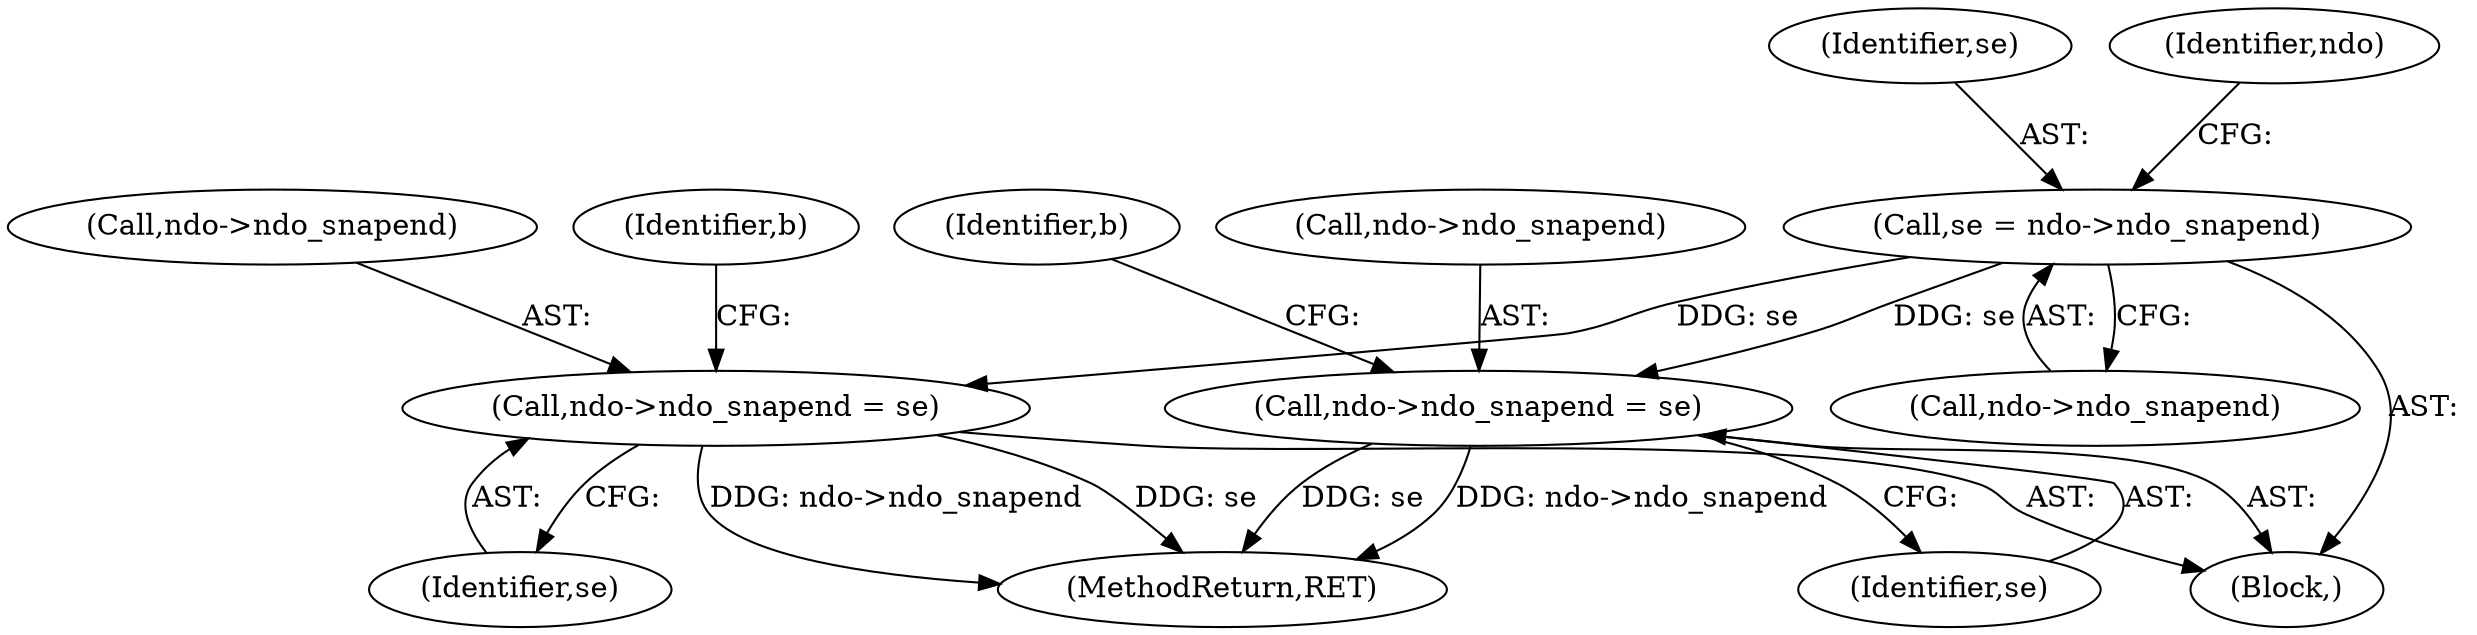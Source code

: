 digraph "0_tcpdump_0f95d441e4b5d7512cc5c326c8668a120e048eda@pointer" {
"1000187" [label="(Call,se = ndo->ndo_snapend)"];
"1000281" [label="(Call,ndo->ndo_snapend = se)"];
"1000290" [label="(Call,ndo->ndo_snapend = se)"];
"1000285" [label="(Identifier,se)"];
"1000281" [label="(Call,ndo->ndo_snapend = se)"];
"1000301" [label="(MethodReturn,RET)"];
"1000287" [label="(Identifier,b)"];
"1000296" [label="(Identifier,b)"];
"1000294" [label="(Identifier,se)"];
"1000188" [label="(Identifier,se)"];
"1000282" [label="(Call,ndo->ndo_snapend)"];
"1000189" [label="(Call,ndo->ndo_snapend)"];
"1000187" [label="(Call,se = ndo->ndo_snapend)"];
"1000291" [label="(Call,ndo->ndo_snapend)"];
"1000194" [label="(Identifier,ndo)"];
"1000112" [label="(Block,)"];
"1000290" [label="(Call,ndo->ndo_snapend = se)"];
"1000187" -> "1000112"  [label="AST: "];
"1000187" -> "1000189"  [label="CFG: "];
"1000188" -> "1000187"  [label="AST: "];
"1000189" -> "1000187"  [label="AST: "];
"1000194" -> "1000187"  [label="CFG: "];
"1000187" -> "1000281"  [label="DDG: se"];
"1000187" -> "1000290"  [label="DDG: se"];
"1000281" -> "1000112"  [label="AST: "];
"1000281" -> "1000285"  [label="CFG: "];
"1000282" -> "1000281"  [label="AST: "];
"1000285" -> "1000281"  [label="AST: "];
"1000287" -> "1000281"  [label="CFG: "];
"1000281" -> "1000301"  [label="DDG: se"];
"1000281" -> "1000301"  [label="DDG: ndo->ndo_snapend"];
"1000290" -> "1000112"  [label="AST: "];
"1000290" -> "1000294"  [label="CFG: "];
"1000291" -> "1000290"  [label="AST: "];
"1000294" -> "1000290"  [label="AST: "];
"1000296" -> "1000290"  [label="CFG: "];
"1000290" -> "1000301"  [label="DDG: ndo->ndo_snapend"];
"1000290" -> "1000301"  [label="DDG: se"];
}
